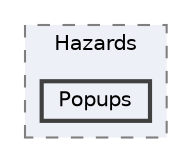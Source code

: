 digraph "Assets/Scripts/Hazards/Popups"
{
 // LATEX_PDF_SIZE
  bgcolor="transparent";
  edge [fontname=Helvetica,fontsize=10,labelfontname=Helvetica,labelfontsize=10];
  node [fontname=Helvetica,fontsize=10,shape=box,height=0.2,width=0.4];
  compound=true
  subgraph clusterdir_a8c06cff2ef4bb486d7caadbbf950207 {
    graph [ bgcolor="#edf0f7", pencolor="grey50", label="Hazards", fontname=Helvetica,fontsize=10 style="filled,dashed", URL="dir_a8c06cff2ef4bb486d7caadbbf950207.html",tooltip=""]
  dir_237d98a49d8daa50be273549c9af1047 [label="Popups", fillcolor="#edf0f7", color="grey25", style="filled,bold", URL="dir_237d98a49d8daa50be273549c9af1047.html",tooltip=""];
  }
}

